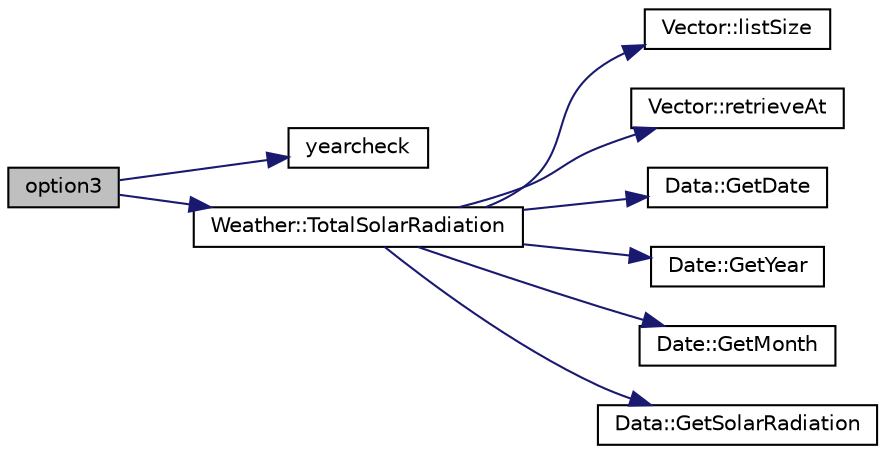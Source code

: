 digraph "option3"
{
  edge [fontname="Helvetica",fontsize="10",labelfontname="Helvetica",labelfontsize="10"];
  node [fontname="Helvetica",fontsize="10",shape=record];
  rankdir="LR";
  Node37 [label="option3",height=0.2,width=0.4,color="black", fillcolor="grey75", style="filled", fontcolor="black"];
  Node37 -> Node38 [color="midnightblue",fontsize="10",style="solid",fontname="Helvetica"];
  Node38 [label="yearcheck",height=0.2,width=0.4,color="black", fillcolor="white", style="filled",URL="$_i_c_t283-_assignment1-2017_2_assignment1_01_074_08_2_assignment1_01_072_08_2_assignment1_2main_8cpp.html#a48d3c8810e10778706cb4fbe546cb056"];
  Node37 -> Node39 [color="midnightblue",fontsize="10",style="solid",fontname="Helvetica"];
  Node39 [label="Weather::TotalSolarRadiation",height=0.2,width=0.4,color="black", fillcolor="white", style="filled",URL="$class_weather.html#a2371a6d45fe10d8cbea9887685d012ac",tooltip="Gets the Total solar radiation for a month in a year. "];
  Node39 -> Node40 [color="midnightblue",fontsize="10",style="solid",fontname="Helvetica"];
  Node40 [label="Vector::listSize",height=0.2,width=0.4,color="black", fillcolor="white", style="filled",URL="$class_vector.html#ae0c0f2c722174ebb3960fb0584fd4e3e",tooltip="Getter function for length. "];
  Node39 -> Node41 [color="midnightblue",fontsize="10",style="solid",fontname="Helvetica"];
  Node41 [label="Vector::retrieveAt",height=0.2,width=0.4,color="black", fillcolor="white", style="filled",URL="$class_vector.html#ae98cfde0869960cae499978fbf0d5c1e",tooltip="Getter function for List. "];
  Node39 -> Node42 [color="midnightblue",fontsize="10",style="solid",fontname="Helvetica"];
  Node42 [label="Data::GetDate",height=0.2,width=0.4,color="black", fillcolor="white", style="filled",URL="$class_data.html#a1792990fea2abef6eb032e06e29d9074",tooltip="Setter method for a Date. "];
  Node39 -> Node43 [color="midnightblue",fontsize="10",style="solid",fontname="Helvetica"];
  Node43 [label="Date::GetYear",height=0.2,width=0.4,color="black", fillcolor="white", style="filled",URL="$class_date.html#ad79ce504482f317ddcfdc4ecad77671f",tooltip="Getter method for Year. "];
  Node39 -> Node44 [color="midnightblue",fontsize="10",style="solid",fontname="Helvetica"];
  Node44 [label="Date::GetMonth",height=0.2,width=0.4,color="black", fillcolor="white", style="filled",URL="$class_date.html#af2dcc6ce51dbb2bd798499a149bdffb7",tooltip="Getter method for Month. "];
  Node39 -> Node45 [color="midnightblue",fontsize="10",style="solid",fontname="Helvetica"];
  Node45 [label="Data::GetSolarRadiation",height=0.2,width=0.4,color="black", fillcolor="white", style="filled",URL="$class_data.html#a2572d4f85e2199b00fe730a620232c97",tooltip="Getter method for SolarRadiation. "];
}
